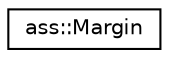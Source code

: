 digraph "Graphical Class Hierarchy"
{
 // LATEX_PDF_SIZE
  edge [fontname="Helvetica",fontsize="10",labelfontname="Helvetica",labelfontsize="10"];
  node [fontname="Helvetica",fontsize="10",shape=record];
  rankdir="LR";
  Node0 [label="ass::Margin",height=0.2,width=0.4,color="black", fillcolor="white", style="filled",URL="$structass_1_1Margin.html",tooltip="Controls view's margins."];
}
